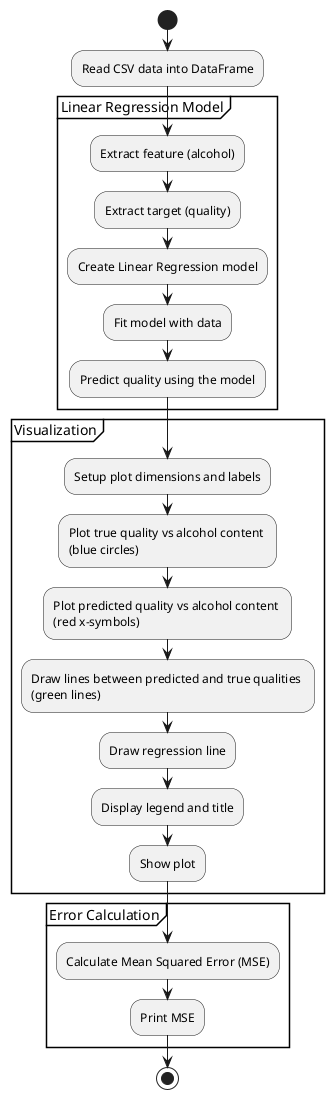 @startuml

start

:Read CSV data into DataFrame;

partition "Linear Regression Model" {
    :Extract feature (alcohol);
    :Extract target (quality);
    :Create Linear Regression model;
    :Fit model with data;
    :Predict quality using the model;
}

partition "Visualization" {
    :Setup plot dimensions and labels;
    :Plot true quality vs alcohol content \n(blue circles);
    :Plot predicted quality vs alcohol content \n(red x-symbols);
    :Draw lines between predicted and true qualities \n(green lines);
    :Draw regression line;
    :Display legend and title;
    :Show plot;
}

partition "Error Calculation" {
    :Calculate Mean Squared Error (MSE);
    :Print MSE;
}

stop

@enduml
